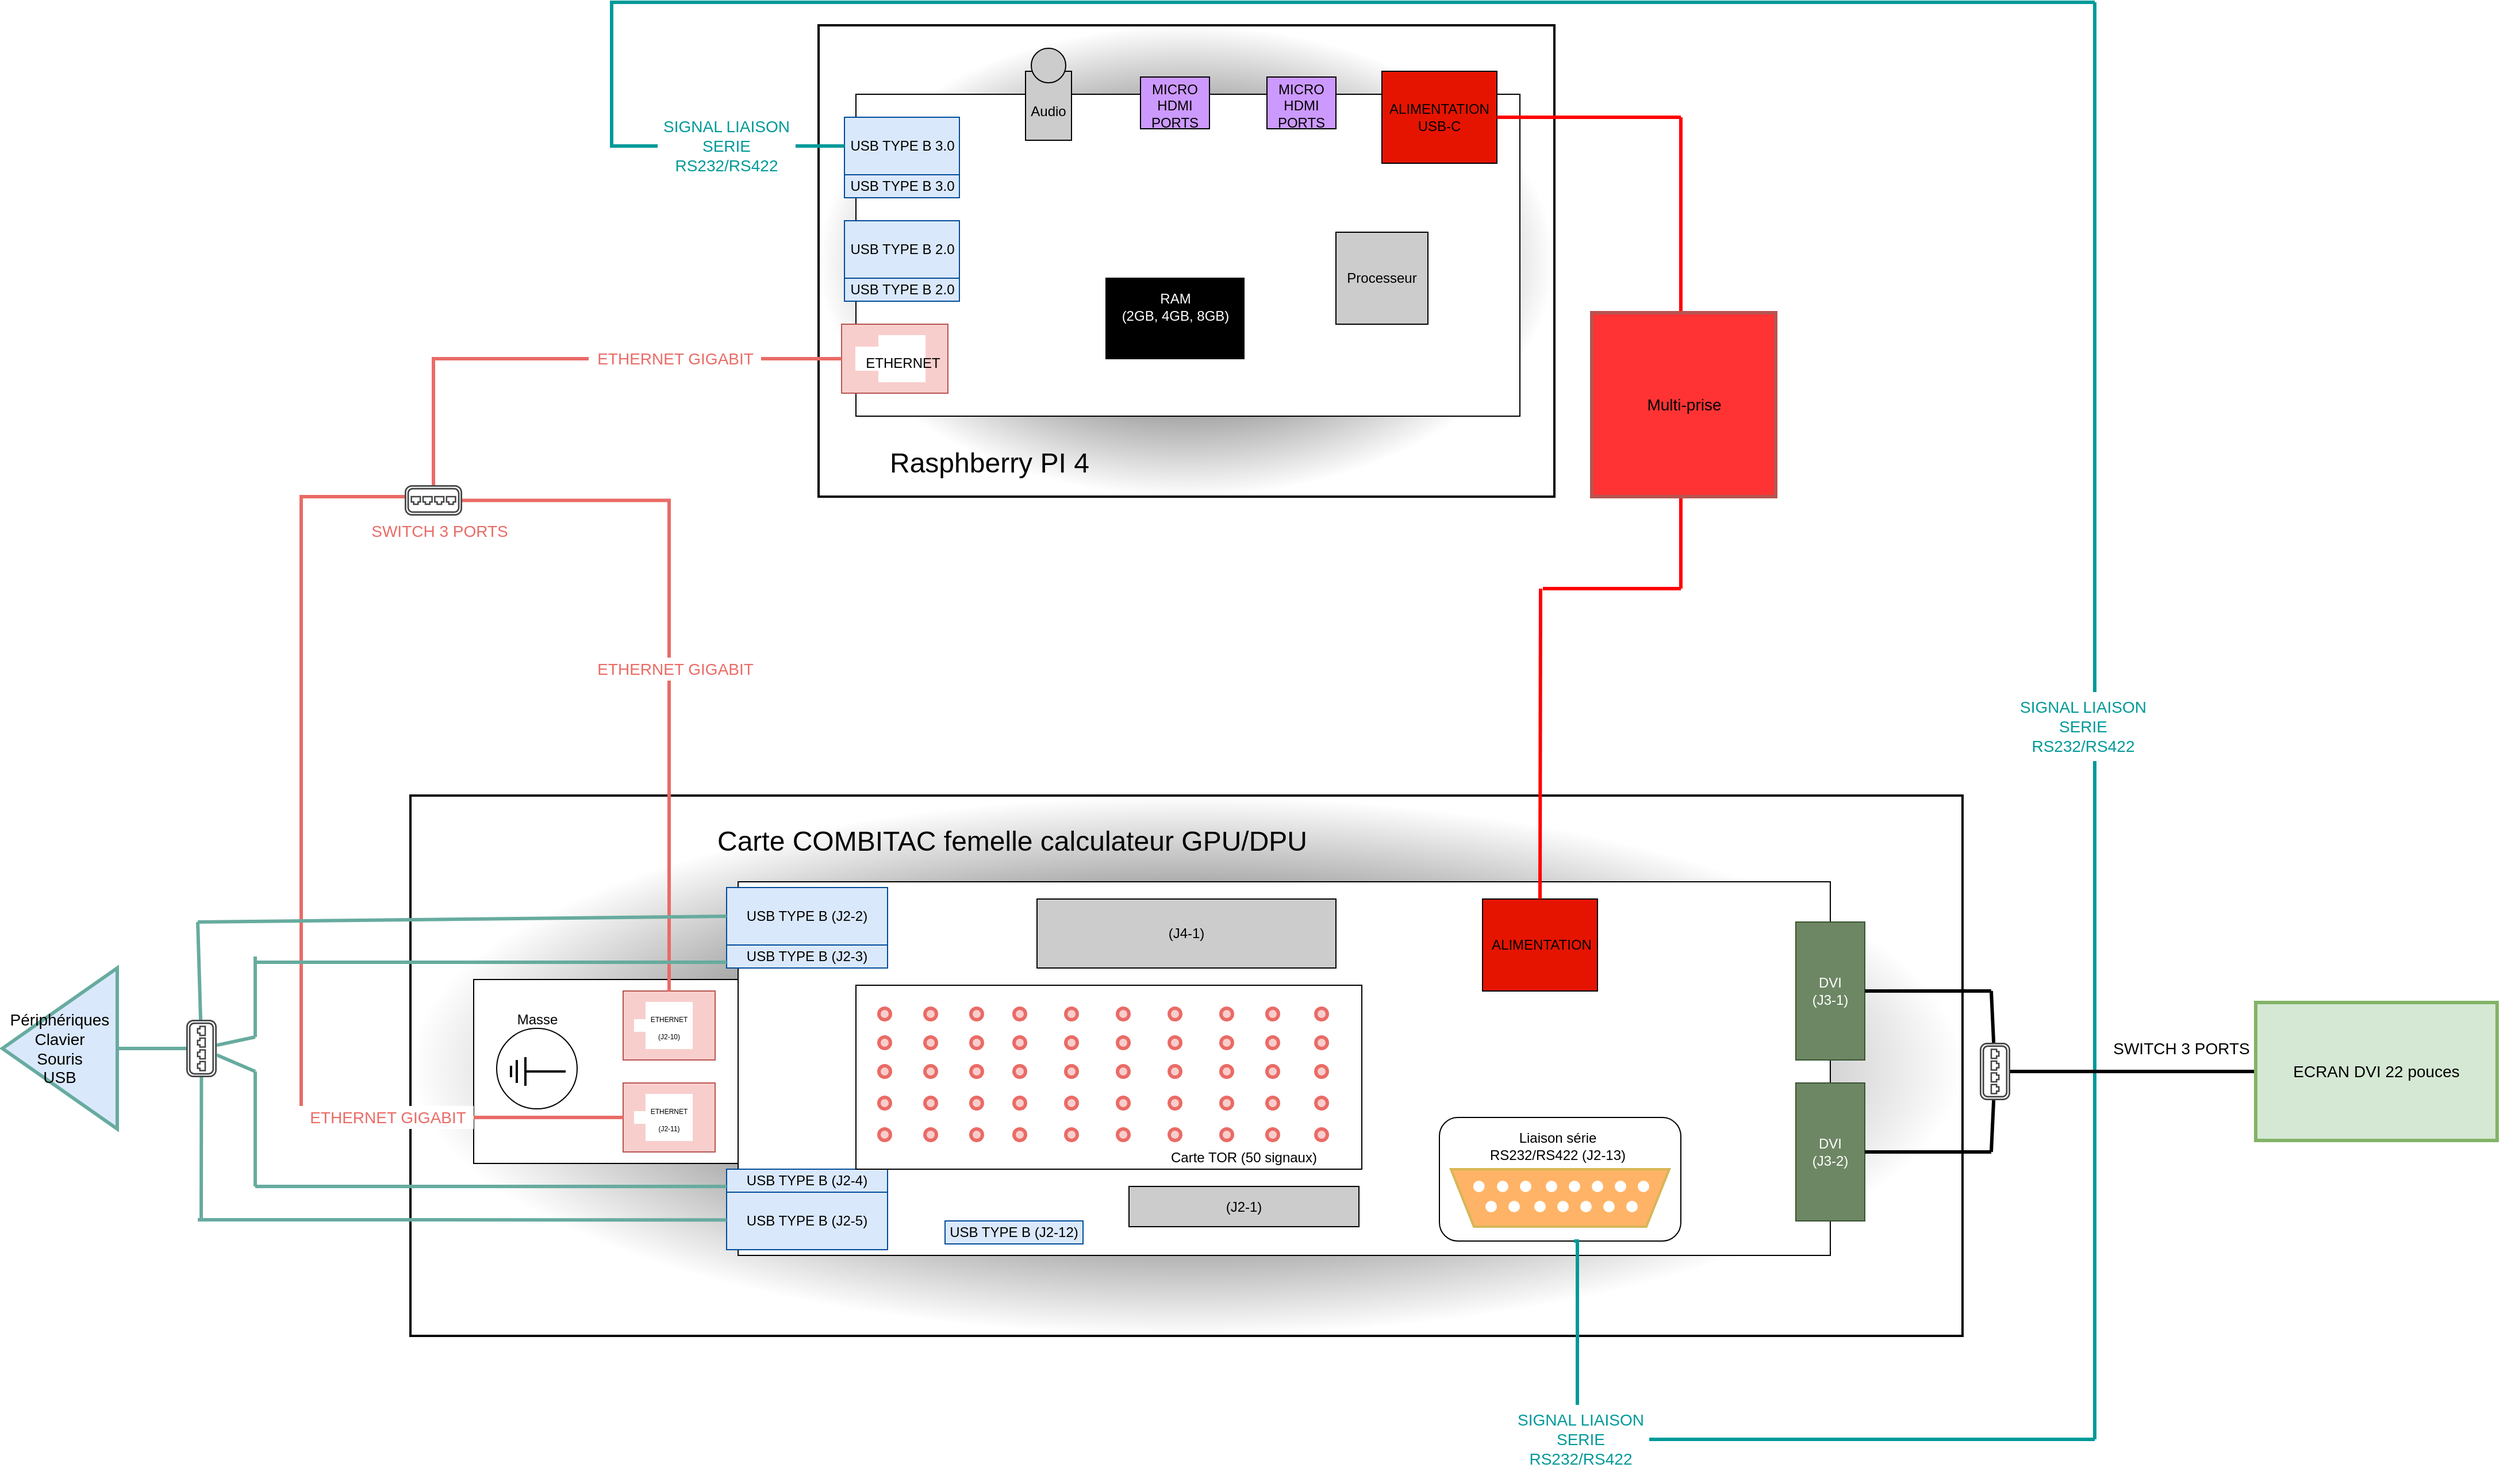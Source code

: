 <mxfile version="16.4.5" type="device"><diagram id="xZgEN5S6ayxV7kpMEv7N" name="Page-1"><mxGraphModel dx="1730" dy="1659" grid="1" gridSize="10" guides="1" tooltips="1" connect="1" arrows="1" fold="1" page="1" pageScale="1" pageWidth="827" pageHeight="1169" math="0" shadow="0"><root><mxCell id="0"/><mxCell id="1" parent="0"/><mxCell id="wZJX1H_VLIXfr5ujSCjm-71" value="" style="rounded=0;whiteSpace=wrap;html=1;fontSize=12;fontColor=#000000;strokeColor=#000000;strokeWidth=2;fillColor=#000000;gradientDirection=radial;gradientColor=#ffffff;" vertex="1" parent="1"><mxGeometry x="170" y="-550" width="640" height="410" as="geometry"/></mxCell><mxCell id="ITdC_glTZXOjDfdpvKTT-50" value="" style="rounded=0;whiteSpace=wrap;html=1;fontSize=12;fontColor=#000000;strokeColor=#000000;strokeWidth=2;fillColor=#000000;gradientDirection=radial;gradientColor=#ffffff;" parent="1" vertex="1"><mxGeometry x="-185" y="120" width="1350" height="470" as="geometry"/></mxCell><mxCell id="ITdC_glTZXOjDfdpvKTT-29" value="" style="rounded=0;whiteSpace=wrap;html=1;fontSize=6;strokeWidth=1;" parent="1" vertex="1"><mxGeometry x="-130" y="280" width="230" height="160" as="geometry"/></mxCell><mxCell id="_NZPBE2M2WlsxQHJj0OB-5" value="" style="rounded=0;whiteSpace=wrap;html=1;" parent="1" vertex="1"><mxGeometry x="100" y="195" width="950" height="325" as="geometry"/></mxCell><mxCell id="_NZPBE2M2WlsxQHJj0OB-2" value="USB TYPE B (J2-12)" style="rounded=0;whiteSpace=wrap;html=1;fillColor=#dae8fc;strokeColor=#004C99;strokeWidth=1;" parent="1" vertex="1"><mxGeometry x="280" y="490" width="120" height="20" as="geometry"/></mxCell><mxCell id="_NZPBE2M2WlsxQHJj0OB-3" value="USB TYPE B (J2-4)" style="rounded=0;whiteSpace=wrap;html=1;direction=south;fillColor=#dae8fc;strokeColor=#004C99;strokeWidth=1;" parent="1" vertex="1"><mxGeometry x="90" y="445" width="140" height="20" as="geometry"/></mxCell><mxCell id="ITdC_glTZXOjDfdpvKTT-1" value="USB TYPE B (J2-5)" style="rounded=0;whiteSpace=wrap;html=1;direction=south;fillColor=#dae8fc;strokeColor=#004C99;strokeWidth=1;" parent="1" vertex="1"><mxGeometry x="90" y="465" width="140" height="50" as="geometry"/></mxCell><mxCell id="ITdC_glTZXOjDfdpvKTT-3" value="USB TYPE B (J2-3)" style="rounded=0;whiteSpace=wrap;html=1;direction=south;fillColor=#dae8fc;strokeColor=#004C99;strokeWidth=1;" parent="1" vertex="1"><mxGeometry x="90" y="250" width="140" height="20" as="geometry"/></mxCell><mxCell id="ITdC_glTZXOjDfdpvKTT-4" value="USB TYPE B (J2-2)" style="rounded=0;whiteSpace=wrap;html=1;direction=south;fillColor=#dae8fc;strokeColor=#004C99;strokeWidth=1;" parent="1" vertex="1"><mxGeometry x="90" y="200" width="140" height="50" as="geometry"/></mxCell><mxCell id="ITdC_glTZXOjDfdpvKTT-25" value="" style="rounded=0;whiteSpace=wrap;html=1;strokeColor=#b85450;strokeWidth=1;fillColor=#f8cecc;" parent="1" vertex="1"><mxGeometry y="290" width="80" height="60" as="geometry"/></mxCell><mxCell id="ITdC_glTZXOjDfdpvKTT-22" value="&lt;div&gt;&lt;font style=&quot;font-size: 6px&quot;&gt;ETHERNET&lt;/font&gt;&lt;/div&gt;&lt;div&gt;&lt;font style=&quot;font-size: 6px&quot;&gt;(J2-10)&lt;br&gt;&lt;/font&gt;&lt;/div&gt;" style="whiteSpace=wrap;html=1;aspect=fixed;fontColor=#000000;strokeColor=#FFFFFF;strokeWidth=1;fillColor=#FFFFFF;" parent="1" vertex="1"><mxGeometry x="20" y="300" width="40" height="40" as="geometry"/></mxCell><mxCell id="ITdC_glTZXOjDfdpvKTT-26" value="" style="rounded=0;whiteSpace=wrap;html=1;strokeColor=#b85450;strokeWidth=1;fillColor=#f8cecc;" parent="1" vertex="1"><mxGeometry y="370" width="80" height="60" as="geometry"/></mxCell><mxCell id="ITdC_glTZXOjDfdpvKTT-24" value="&lt;div&gt;&lt;font style=&quot;font-size: 6px&quot;&gt;ETHERNET&lt;/font&gt;&lt;/div&gt;&lt;font style=&quot;font-size: 6px&quot;&gt;(J2-11)&lt;/font&gt;" style="whiteSpace=wrap;html=1;aspect=fixed;fontColor=#000000;strokeColor=#FFFFFF;strokeWidth=1;fillColor=#FFFFFF;" parent="1" vertex="1"><mxGeometry x="20" y="380" width="40" height="40" as="geometry"/></mxCell><mxCell id="ITdC_glTZXOjDfdpvKTT-27" value="" style="whiteSpace=wrap;html=1;aspect=fixed;fontColor=#000000;strokeColor=#FFFFFF;strokeWidth=1;fillColor=#FFFFFF;" parent="1" vertex="1"><mxGeometry x="10" y="395" width="10" height="10" as="geometry"/></mxCell><mxCell id="ITdC_glTZXOjDfdpvKTT-28" value="" style="whiteSpace=wrap;html=1;aspect=fixed;fontColor=#000000;strokeColor=#FFFFFF;strokeWidth=1;fillColor=#FFFFFF;" parent="1" vertex="1"><mxGeometry x="10" y="315" width="10" height="10" as="geometry"/></mxCell><mxCell id="ITdC_glTZXOjDfdpvKTT-30" value="&lt;font style=&quot;font-size: 12px&quot;&gt;Liaison série RS232&lt;br&gt;&lt;/font&gt;" style="text;html=1;strokeColor=none;fillColor=none;align=center;verticalAlign=middle;whiteSpace=wrap;rounded=0;fontSize=6;fontColor=#000000;" parent="1" vertex="1"><mxGeometry x="710" y="420" width="170" height="30" as="geometry"/></mxCell><mxCell id="ITdC_glTZXOjDfdpvKTT-31" value="(J2-1)" style="rounded=0;whiteSpace=wrap;html=1;fontSize=12;fontColor=#000000;strokeColor=#000000;strokeWidth=1;fillColor=#CCCCCC;" parent="1" vertex="1"><mxGeometry x="440" y="460" width="200" height="35" as="geometry"/></mxCell><mxCell id="ITdC_glTZXOjDfdpvKTT-32" value="" style="rounded=1;whiteSpace=wrap;html=1;fontSize=12;strokeWidth=1;" parent="1" vertex="1"><mxGeometry x="710" y="400" width="210" height="107.5" as="geometry"/></mxCell><mxCell id="ITdC_glTZXOjDfdpvKTT-5" value="" style="shape=trapezoid;perimeter=trapezoidPerimeter;whiteSpace=wrap;html=1;fixedSize=1;strokeWidth=2;direction=west;fillColor=#FFB366;strokeColor=#d6b656;" parent="1" vertex="1"><mxGeometry x="720" y="445" width="190" height="50" as="geometry"/></mxCell><mxCell id="ITdC_glTZXOjDfdpvKTT-6" value="" style="ellipse;whiteSpace=wrap;html=1;aspect=fixed;strokeWidth=2;strokeColor=none;" parent="1" vertex="1"><mxGeometry x="760" y="455" width="10" height="10" as="geometry"/></mxCell><mxCell id="ITdC_glTZXOjDfdpvKTT-7" value="" style="ellipse;whiteSpace=wrap;html=1;aspect=fixed;strokeWidth=2;strokeColor=none;" parent="1" vertex="1"><mxGeometry x="739.38" y="455" width="10" height="10" as="geometry"/></mxCell><mxCell id="ITdC_glTZXOjDfdpvKTT-10" value="" style="ellipse;whiteSpace=wrap;html=1;aspect=fixed;strokeWidth=2;strokeColor=none;" parent="1" vertex="1"><mxGeometry x="842.5" y="455" width="10" height="10" as="geometry"/></mxCell><mxCell id="ITdC_glTZXOjDfdpvKTT-11" value="" style="ellipse;whiteSpace=wrap;html=1;aspect=fixed;strokeWidth=2;strokeColor=none;" parent="1" vertex="1"><mxGeometry x="802.5" y="455" width="10" height="10" as="geometry"/></mxCell><mxCell id="ITdC_glTZXOjDfdpvKTT-12" value="" style="ellipse;whiteSpace=wrap;html=1;aspect=fixed;strokeWidth=2;strokeColor=none;" parent="1" vertex="1"><mxGeometry x="770" y="472.5" width="10" height="10" as="geometry"/></mxCell><mxCell id="ITdC_glTZXOjDfdpvKTT-13" value="" style="ellipse;whiteSpace=wrap;html=1;aspect=fixed;strokeWidth=2;strokeColor=none;" parent="1" vertex="1"><mxGeometry x="750" y="472.5" width="10" height="10" as="geometry"/></mxCell><mxCell id="ITdC_glTZXOjDfdpvKTT-14" value="" style="ellipse;whiteSpace=wrap;html=1;aspect=fixed;strokeWidth=2;strokeColor=none;" parent="1" vertex="1"><mxGeometry x="812.51" y="472.5" width="10" height="10" as="geometry"/></mxCell><mxCell id="ITdC_glTZXOjDfdpvKTT-15" value="" style="ellipse;whiteSpace=wrap;html=1;aspect=fixed;strokeWidth=2;strokeColor=none;" parent="1" vertex="1"><mxGeometry x="792.5" y="472.5" width="10" height="10" as="geometry"/></mxCell><mxCell id="ITdC_glTZXOjDfdpvKTT-16" value="" style="ellipse;whiteSpace=wrap;html=1;aspect=fixed;strokeWidth=2;strokeColor=none;" parent="1" vertex="1"><mxGeometry x="862.5" y="455" width="10" height="10" as="geometry"/></mxCell><mxCell id="ITdC_glTZXOjDfdpvKTT-33" value="Liaison série RS232/RS422 (J2-13)" style="text;html=1;strokeColor=none;fillColor=none;align=center;verticalAlign=middle;whiteSpace=wrap;rounded=0;fontSize=12;fontColor=#000000;" parent="1" vertex="1"><mxGeometry x="740" y="410" width="145.63" height="30" as="geometry"/></mxCell><mxCell id="ITdC_glTZXOjDfdpvKTT-34" value="(J4-1)" style="rounded=0;whiteSpace=wrap;html=1;fontSize=12;fontColor=#000000;strokeColor=#000000;strokeWidth=1;fillColor=#CCCCCC;" parent="1" vertex="1"><mxGeometry x="360" y="210" width="260" height="60" as="geometry"/></mxCell><mxCell id="ITdC_glTZXOjDfdpvKTT-35" value="&lt;div&gt;DVI&lt;/div&gt;&lt;div&gt;(J3-1)&lt;br&gt;&lt;/div&gt;" style="rounded=0;whiteSpace=wrap;html=1;fontSize=12;strokeColor=#3A5431;strokeWidth=1;fillColor=#6d8764;direction=south;fontColor=#ffffff;" parent="1" vertex="1"><mxGeometry x="1020" y="230" width="60" height="120" as="geometry"/></mxCell><mxCell id="ITdC_glTZXOjDfdpvKTT-36" value="&lt;div&gt;DVI&lt;/div&gt;&lt;div&gt;(J3-2)&lt;br&gt;&lt;/div&gt;" style="rounded=0;whiteSpace=wrap;html=1;fontSize=12;strokeColor=#3A5431;strokeWidth=1;fillColor=#6d8764;direction=south;fontColor=#ffffff;" parent="1" vertex="1"><mxGeometry x="1020" y="370" width="60" height="120" as="geometry"/></mxCell><mxCell id="ITdC_glTZXOjDfdpvKTT-39" value="" style="ellipse;whiteSpace=wrap;html=1;aspect=fixed;fontSize=12;strokeWidth=1;" parent="1" vertex="1"><mxGeometry x="-110" y="322.5" width="70" height="70" as="geometry"/></mxCell><mxCell id="ITdC_glTZXOjDfdpvKTT-42" value="" style="line;strokeWidth=2;html=1;fontSize=12;fontColor=#000000;fillColor=#CCCCCC;" parent="1" vertex="1"><mxGeometry x="-85" y="355" width="35" height="10" as="geometry"/></mxCell><mxCell id="ITdC_glTZXOjDfdpvKTT-44" value="" style="line;strokeWidth=2;html=1;fontSize=12;fontColor=#000000;fillColor=#CCCCCC;direction=south;" parent="1" vertex="1"><mxGeometry x="-90" y="347.5" width="10" height="25" as="geometry"/></mxCell><mxCell id="ITdC_glTZXOjDfdpvKTT-47" value="" style="line;strokeWidth=2;html=1;fontSize=12;fontColor=#000000;fillColor=#CCCCCC;direction=south;" parent="1" vertex="1"><mxGeometry x="-95" y="350" width="5" height="20" as="geometry"/></mxCell><mxCell id="ITdC_glTZXOjDfdpvKTT-48" value="" style="line;strokeWidth=2;html=1;fontSize=12;fontColor=#000000;fillColor=#CCCCCC;direction=south;" parent="1" vertex="1"><mxGeometry x="-100" y="355" width="5" height="10" as="geometry"/></mxCell><mxCell id="ITdC_glTZXOjDfdpvKTT-49" value="Masse" style="text;html=1;resizable=0;autosize=1;align=center;verticalAlign=middle;points=[];fillColor=none;strokeColor=none;rounded=0;fontSize=12;fontColor=#000000;" parent="1" vertex="1"><mxGeometry x="-100" y="305" width="50" height="20" as="geometry"/></mxCell><mxCell id="ITdC_glTZXOjDfdpvKTT-51" value="&lt;font style=&quot;font-size: 24px&quot;&gt;Carte COMBITAC femelle calculateur GPU/DPU&lt;br&gt;&lt;/font&gt;" style="text;html=1;resizable=0;autosize=1;align=center;verticalAlign=middle;points=[];fillColor=none;strokeColor=none;rounded=0;fontSize=12;fontColor=#000000;" parent="1" vertex="1"><mxGeometry x="72.5" y="150" width="530" height="20" as="geometry"/></mxCell><mxCell id="ITdC_glTZXOjDfdpvKTT-52" value="" style="rounded=0;whiteSpace=wrap;html=1;fontSize=24;strokeWidth=1;gradientDirection=south;" parent="1" vertex="1"><mxGeometry x="202.5" y="-490" width="577.5" height="280" as="geometry"/></mxCell><mxCell id="ITdC_glTZXOjDfdpvKTT-53" value="" style="rounded=0;whiteSpace=wrap;html=1;strokeColor=#b85450;strokeWidth=1;fillColor=#f8cecc;" parent="1" vertex="1"><mxGeometry x="190" y="-290" width="92.5" height="60" as="geometry"/></mxCell><mxCell id="ITdC_glTZXOjDfdpvKTT-54" value="" style="whiteSpace=wrap;html=1;aspect=fixed;fontColor=#000000;strokeColor=#FFFFFF;strokeWidth=1;fillColor=#FFFFFF;" parent="1" vertex="1"><mxGeometry x="222.5" y="-280" width="40" height="40" as="geometry"/></mxCell><mxCell id="ITdC_glTZXOjDfdpvKTT-55" value="" style="whiteSpace=wrap;html=1;aspect=fixed;fontColor=#000000;strokeColor=#FFFFFF;strokeWidth=1;fillColor=#FFFFFF;" parent="1" vertex="1"><mxGeometry x="212.5" y="-445" width="10" height="10" as="geometry"/></mxCell><mxCell id="ITdC_glTZXOjDfdpvKTT-58" value="USB TYPE B 3.0 " style="rounded=0;whiteSpace=wrap;html=1;direction=south;fillColor=#dae8fc;strokeColor=#004C99;strokeWidth=1;" parent="1" vertex="1"><mxGeometry x="192.5" y="-420" width="100" height="20" as="geometry"/></mxCell><mxCell id="ITdC_glTZXOjDfdpvKTT-59" value="USB TYPE B 3.0 " style="rounded=0;whiteSpace=wrap;html=1;direction=south;fillColor=#dae8fc;strokeColor=#004C99;strokeWidth=1;" parent="1" vertex="1"><mxGeometry x="192.5" y="-470" width="100" height="50" as="geometry"/></mxCell><mxCell id="ITdC_glTZXOjDfdpvKTT-60" value="USB TYPE B 2.0 " style="rounded=0;whiteSpace=wrap;html=1;direction=south;fillColor=#dae8fc;strokeColor=#004C99;strokeWidth=1;" parent="1" vertex="1"><mxGeometry x="192.5" y="-330" width="100" height="20" as="geometry"/></mxCell><mxCell id="ITdC_glTZXOjDfdpvKTT-61" value="USB TYPE B 2.0 " style="rounded=0;whiteSpace=wrap;html=1;direction=south;fillColor=#dae8fc;strokeColor=#004C99;strokeWidth=1;" parent="1" vertex="1"><mxGeometry x="192.5" y="-380" width="100" height="50" as="geometry"/></mxCell><mxCell id="ITdC_glTZXOjDfdpvKTT-62" value="" style="rounded=0;whiteSpace=wrap;html=1;fontSize=24;fontColor=#000000;strokeColor=#000000;strokeWidth=1;fillColor=#CCCCCC;gradientDirection=radial;direction=south;" parent="1" vertex="1"><mxGeometry x="350" y="-510" width="40" height="60" as="geometry"/></mxCell><mxCell id="ITdC_glTZXOjDfdpvKTT-63" value="" style="ellipse;whiteSpace=wrap;html=1;aspect=fixed;fontSize=24;fontColor=#000000;strokeColor=#000000;strokeWidth=1;fillColor=#CCCCCC;gradientColor=none;gradientDirection=radial;" parent="1" vertex="1"><mxGeometry x="355" y="-530" width="30" height="30" as="geometry"/></mxCell><mxCell id="ITdC_glTZXOjDfdpvKTT-65" value="Audio" style="text;html=1;strokeColor=none;fillColor=none;align=center;verticalAlign=middle;whiteSpace=wrap;rounded=0;fontSize=12;fontColor=#000000;" parent="1" vertex="1"><mxGeometry x="340" y="-490" width="60" height="30" as="geometry"/></mxCell><mxCell id="ITdC_glTZXOjDfdpvKTT-67" value="" style="rounded=0;whiteSpace=wrap;html=1;fontSize=12;fontColor=#000000;strokeColor=#000000;strokeWidth=1;fillColor=#CC99FF;gradientColor=none;gradientDirection=radial;direction=south;" parent="1" vertex="1"><mxGeometry x="450" y="-505" width="60" height="45" as="geometry"/></mxCell><mxCell id="ITdC_glTZXOjDfdpvKTT-68" value="" style="whiteSpace=wrap;html=1;aspect=fixed;fontColor=#000000;strokeColor=#FFFFFF;strokeWidth=1;fillColor=#FFFFFF;" parent="1" vertex="1"><mxGeometry x="202.5" y="-270" width="20" height="20" as="geometry"/></mxCell><mxCell id="ITdC_glTZXOjDfdpvKTT-64" value="&lt;font style=&quot;font-size: 12px&quot;&gt;ETHERNET&lt;/font&gt;" style="text;html=1;resizable=0;autosize=1;align=center;verticalAlign=middle;points=[];fillColor=none;strokeColor=none;rounded=0;fontSize=24;fontColor=#000000;" parent="1" vertex="1"><mxGeometry x="202.5" y="-280" width="80" height="40" as="geometry"/></mxCell><mxCell id="ITdC_glTZXOjDfdpvKTT-70" value="" style="rounded=0;whiteSpace=wrap;html=1;fontSize=12;fontColor=#000000;strokeColor=#000000;strokeWidth=1;fillColor=#CC99FF;gradientColor=none;gradientDirection=radial;direction=south;" parent="1" vertex="1"><mxGeometry x="560" y="-505" width="60" height="45" as="geometry"/></mxCell><mxCell id="ITdC_glTZXOjDfdpvKTT-72" value="MICRO HDMI PORTS" style="text;html=1;strokeColor=none;fillColor=none;align=center;verticalAlign=middle;whiteSpace=wrap;rounded=0;fontSize=12;fontColor=#000000;" parent="1" vertex="1"><mxGeometry x="560" y="-495" width="60" height="30" as="geometry"/></mxCell><mxCell id="ITdC_glTZXOjDfdpvKTT-73" value="" style="rounded=0;whiteSpace=wrap;html=1;fontSize=12;fontColor=#ffffff;strokeColor=#000000;strokeWidth=1;fillColor=#e51400;gradientDirection=radial;direction=south;" parent="1" vertex="1"><mxGeometry x="660" y="-510" width="100" height="80" as="geometry"/></mxCell><mxCell id="ITdC_glTZXOjDfdpvKTT-75" value="&lt;div&gt;ALIMENTATION &lt;br&gt;&lt;/div&gt;&lt;div&gt;USB-C&lt;br&gt;&lt;/div&gt;" style="text;html=1;strokeColor=none;fillColor=none;align=center;verticalAlign=middle;whiteSpace=wrap;rounded=0;fontSize=12;fontColor=#000000;" parent="1" vertex="1"><mxGeometry x="660" y="-490" width="100" height="40" as="geometry"/></mxCell><mxCell id="ITdC_glTZXOjDfdpvKTT-76" value="MICRO HDMI PORTS" style="text;html=1;strokeColor=none;fillColor=none;align=center;verticalAlign=middle;whiteSpace=wrap;rounded=0;fontSize=12;fontColor=#000000;" parent="1" vertex="1"><mxGeometry x="450" y="-495" width="60" height="30" as="geometry"/></mxCell><mxCell id="ITdC_glTZXOjDfdpvKTT-77" value="" style="rounded=0;whiteSpace=wrap;html=1;fontSize=12;fontColor=#000000;strokeColor=#000000;strokeWidth=1;fillColor=#000000;gradientColor=none;gradientDirection=radial;" parent="1" vertex="1"><mxGeometry x="420" y="-330" width="120" height="70" as="geometry"/></mxCell><mxCell id="ITdC_glTZXOjDfdpvKTT-78" value="&lt;div&gt;&lt;font color=&quot;#FFFFFF&quot;&gt;RAM&lt;/font&gt;&lt;/div&gt;&lt;font color=&quot;#FFFFFF&quot;&gt;(2GB, 4GB, 8GB)&lt;/font&gt;" style="text;html=1;resizable=0;autosize=1;align=center;verticalAlign=middle;points=[];fillColor=none;strokeColor=none;rounded=0;fontSize=12;fontColor=#000000;" parent="1" vertex="1"><mxGeometry x="425" y="-320" width="110" height="30" as="geometry"/></mxCell><mxCell id="ITdC_glTZXOjDfdpvKTT-80" value="" style="whiteSpace=wrap;html=1;aspect=fixed;fontSize=12;fontColor=#FFFFFF;strokeColor=#000000;strokeWidth=1;fillColor=#CCCCCC;gradientColor=none;gradientDirection=radial;" parent="1" vertex="1"><mxGeometry x="620" y="-370" width="80" height="80" as="geometry"/></mxCell><mxCell id="ITdC_glTZXOjDfdpvKTT-81" value="Processeur" style="text;html=1;strokeColor=none;fillColor=none;align=center;verticalAlign=middle;whiteSpace=wrap;rounded=0;fontSize=12;fontColor=#000000;" parent="1" vertex="1"><mxGeometry x="630" y="-345" width="60" height="30" as="geometry"/></mxCell><mxCell id="ITdC_glTZXOjDfdpvKTT-98" value="" style="sketch=0;pointerEvents=1;shadow=0;dashed=0;html=1;strokeColor=none;fillColor=#434445;aspect=fixed;labelPosition=center;verticalLabelPosition=bottom;verticalAlign=top;align=center;outlineConnect=0;shape=mxgraph.vvd.virtual_switch;fontSize=14;fontColor=#009999;" parent="1" vertex="1"><mxGeometry x="-190" y="-150" width="50" height="26.5" as="geometry"/></mxCell><mxCell id="ITdC_glTZXOjDfdpvKTT-108" value="" style="edgeStyle=segmentEdgeStyle;endArrow=none;html=1;rounded=0;fontSize=14;fontColor=#009999;strokeColor=#EA6B66;strokeWidth=3;exitX=0;exitY=0.5;exitDx=0;exitDy=0;endFill=0;" parent="1" source="ITdC_glTZXOjDfdpvKTT-53" target="ITdC_glTZXOjDfdpvKTT-98" edge="1"><mxGeometry width="50" height="50" relative="1" as="geometry"><mxPoint x="100" y="-80" as="sourcePoint"/><mxPoint x="150" y="-130" as="targetPoint"/></mxGeometry></mxCell><mxCell id="ITdC_glTZXOjDfdpvKTT-109" value="" style="edgeStyle=segmentEdgeStyle;endArrow=none;html=1;rounded=0;fontSize=14;fontColor=#009999;strokeColor=#009999;strokeWidth=3;exitX=0.5;exitY=1;exitDx=0;exitDy=0;endFill=0;" parent="1" source="ITdC_glTZXOjDfdpvKTT-59" edge="1"><mxGeometry width="50" height="50" relative="1" as="geometry"><mxPoint x="340" y="-380" as="sourcePoint"/><mxPoint x="1280" y="-570" as="targetPoint"/><Array as="points"><mxPoint x="-10" y="-445"/><mxPoint x="-10" y="-570"/><mxPoint x="1280" y="-570"/></Array></mxGeometry></mxCell><mxCell id="ITdC_glTZXOjDfdpvKTT-110" value="" style="edgeStyle=segmentEdgeStyle;endArrow=none;html=1;rounded=0;fontSize=14;fontColor=#009999;strokeColor=#009999;strokeWidth=3;endFill=0;" parent="1" edge="1"><mxGeometry width="50" height="50" relative="1" as="geometry"><mxPoint x="1280" y="-570" as="sourcePoint"/><mxPoint x="1280" y="680" as="targetPoint"/><Array as="points"><mxPoint x="1280" y="260"/></Array></mxGeometry></mxCell><mxCell id="ITdC_glTZXOjDfdpvKTT-111" value="" style="edgeStyle=segmentEdgeStyle;endArrow=none;html=1;rounded=0;fontSize=14;fontColor=#009999;strokeColor=#009999;strokeWidth=3;entryX=0.558;entryY=1;entryDx=0;entryDy=0;entryPerimeter=0;endFill=0;" parent="1" target="ITdC_glTZXOjDfdpvKTT-32" edge="1"><mxGeometry width="50" height="50" relative="1" as="geometry"><mxPoint x="1280" y="680" as="sourcePoint"/><mxPoint x="790" y="680" as="targetPoint"/><Array as="points"><mxPoint x="830" y="680"/><mxPoint x="830" y="508"/></Array></mxGeometry></mxCell><mxCell id="ITdC_glTZXOjDfdpvKTT-112" value="" style="edgeStyle=segmentEdgeStyle;endArrow=none;html=1;rounded=0;fontSize=14;fontColor=#009999;strokeColor=#EA6B66;strokeWidth=3;entryX=0.5;entryY=0;entryDx=0;entryDy=0;endFill=0;" parent="1" source="ITdC_glTZXOjDfdpvKTT-98" target="ITdC_glTZXOjDfdpvKTT-25" edge="1"><mxGeometry width="50" height="50" relative="1" as="geometry"><mxPoint x="270" y="50" as="sourcePoint"/><mxPoint x="320" as="targetPoint"/></mxGeometry></mxCell><mxCell id="ITdC_glTZXOjDfdpvKTT-114" value="" style="edgeStyle=segmentEdgeStyle;endArrow=none;html=1;rounded=0;fontSize=14;fontColor=#009999;strokeColor=#EA6B66;strokeWidth=3;endFill=0;startArrow=none;" parent="1" source="ITdC_glTZXOjDfdpvKTT-123" target="ITdC_glTZXOjDfdpvKTT-26" edge="1"><mxGeometry width="50" height="50" relative="1" as="geometry"><mxPoint x="-230" y="-140" as="sourcePoint"/><mxPoint x="-260" y="440" as="targetPoint"/><Array as="points"><mxPoint x="-280" y="400"/></Array></mxGeometry></mxCell><mxCell id="ITdC_glTZXOjDfdpvKTT-115" value="&lt;font color=&quot;#EA6B66&quot;&gt;SWITCH 3 PORTS&lt;/font&gt;" style="text;html=1;resizable=0;autosize=1;align=center;verticalAlign=middle;points=[];fillColor=none;strokeColor=none;rounded=0;fontSize=14;fontColor=#009999;" parent="1" vertex="1"><mxGeometry x="-225" y="-120" width="130" height="20" as="geometry"/></mxCell><mxCell id="ITdC_glTZXOjDfdpvKTT-117" value="&lt;font color=&quot;#EA6B66&quot;&gt;ETHERNET GIGABIT&lt;br&gt;&lt;/font&gt;" style="text;html=1;resizable=0;autosize=1;align=center;verticalAlign=middle;points=[];fillColor=#FFFFFF;strokeColor=none;rounded=0;fontSize=14;fontColor=#009999;" parent="1" vertex="1"><mxGeometry x="-30" y="-270" width="150" height="20" as="geometry"/></mxCell><mxCell id="ITdC_glTZXOjDfdpvKTT-119" value="&lt;font color=&quot;#009999&quot;&gt;SIGNAL LIAISON SERIE RS232/RS422&lt;/font&gt;" style="rounded=0;whiteSpace=wrap;html=1;fontSize=14;fontColor=#EA6B66;strokeColor=none;strokeWidth=1;fillColor=#FFFFFF;gradientColor=none;gradientDirection=radial;" parent="1" vertex="1"><mxGeometry x="30" y="-475" width="120" height="60" as="geometry"/></mxCell><mxCell id="ITdC_glTZXOjDfdpvKTT-122" value="&lt;font color=&quot;#EA6B66&quot;&gt;ETHERNET GIGABIT&lt;br&gt;&lt;/font&gt;" style="text;html=1;resizable=0;autosize=1;align=center;verticalAlign=middle;points=[];fillColor=#FFFFFF;strokeColor=none;rounded=0;fontSize=14;fontColor=#009999;" parent="1" vertex="1"><mxGeometry x="-30" width="150" height="20" as="geometry"/></mxCell><mxCell id="ITdC_glTZXOjDfdpvKTT-123" value="&lt;font color=&quot;#EA6B66&quot;&gt;ETHERNET GIGABIT&lt;br&gt;&lt;/font&gt;" style="text;html=1;resizable=0;autosize=1;align=center;verticalAlign=middle;points=[];fillColor=#FFFFFF;strokeColor=none;rounded=0;fontSize=14;fontColor=#009999;" parent="1" vertex="1"><mxGeometry x="-280" y="390" width="150" height="20" as="geometry"/></mxCell><mxCell id="ITdC_glTZXOjDfdpvKTT-124" value="" style="edgeStyle=segmentEdgeStyle;endArrow=none;html=1;rounded=0;fontSize=14;fontColor=#009999;strokeColor=#EA6B66;strokeWidth=3;endFill=0;" parent="1" source="ITdC_glTZXOjDfdpvKTT-98" target="ITdC_glTZXOjDfdpvKTT-123" edge="1"><mxGeometry width="50" height="50" relative="1" as="geometry"><mxPoint x="-190" y="-140.0" as="sourcePoint"/><mxPoint y="400" as="targetPoint"/><Array as="points"><mxPoint x="-280" y="-140"/></Array></mxGeometry></mxCell><mxCell id="ITdC_glTZXOjDfdpvKTT-125" value="&lt;font color=&quot;#009999&quot;&gt;SIGNAL LIAISON SERIE RS232/RS422&lt;/font&gt;" style="rounded=0;whiteSpace=wrap;html=1;fontSize=14;fontColor=#EA6B66;strokeColor=none;strokeWidth=1;fillColor=#FFFFFF;gradientColor=none;gradientDirection=radial;" parent="1" vertex="1"><mxGeometry x="1210" y="30" width="120" height="60" as="geometry"/></mxCell><mxCell id="ITdC_glTZXOjDfdpvKTT-126" value="&lt;font color=&quot;#009999&quot;&gt;SIGNAL LIAISON SERIE RS232/RS422&lt;/font&gt;" style="rounded=0;whiteSpace=wrap;html=1;fontSize=14;fontColor=#EA6B66;strokeColor=none;strokeWidth=1;fillColor=#FFFFFF;gradientColor=none;gradientDirection=radial;" parent="1" vertex="1"><mxGeometry x="772.5" y="650" width="120" height="60" as="geometry"/></mxCell><mxCell id="wZJX1H_VLIXfr5ujSCjm-1" value="" style="ellipse;whiteSpace=wrap;html=1;aspect=fixed;strokeWidth=2;strokeColor=none;" vertex="1" parent="1"><mxGeometry x="780" y="455" width="10" height="10" as="geometry"/></mxCell><mxCell id="wZJX1H_VLIXfr5ujSCjm-2" value="" style="ellipse;whiteSpace=wrap;html=1;aspect=fixed;strokeWidth=2;strokeColor=none;" vertex="1" parent="1"><mxGeometry x="822.5" y="455" width="10" height="10" as="geometry"/></mxCell><mxCell id="wZJX1H_VLIXfr5ujSCjm-3" value="" style="ellipse;whiteSpace=wrap;html=1;aspect=fixed;strokeWidth=2;strokeColor=none;" vertex="1" parent="1"><mxGeometry x="882.5" y="455" width="10" height="10" as="geometry"/></mxCell><mxCell id="wZJX1H_VLIXfr5ujSCjm-4" value="" style="ellipse;whiteSpace=wrap;html=1;aspect=fixed;strokeWidth=2;strokeColor=none;" vertex="1" parent="1"><mxGeometry x="832.5" y="472.5" width="10" height="10" as="geometry"/></mxCell><mxCell id="wZJX1H_VLIXfr5ujSCjm-5" value="" style="ellipse;whiteSpace=wrap;html=1;aspect=fixed;strokeWidth=2;strokeColor=none;" vertex="1" parent="1"><mxGeometry x="852.5" y="472.5" width="10" height="10" as="geometry"/></mxCell><mxCell id="wZJX1H_VLIXfr5ujSCjm-6" value="" style="ellipse;whiteSpace=wrap;html=1;aspect=fixed;strokeWidth=2;strokeColor=none;" vertex="1" parent="1"><mxGeometry x="872.5" y="472.5" width="10" height="10" as="geometry"/></mxCell><mxCell id="wZJX1H_VLIXfr5ujSCjm-10" value="" style="rounded=0;whiteSpace=wrap;html=1;" vertex="1" parent="1"><mxGeometry x="202.5" y="285" width="440" height="160" as="geometry"/></mxCell><mxCell id="wZJX1H_VLIXfr5ujSCjm-11" value="" style="ellipse;whiteSpace=wrap;html=1;aspect=fixed;fillColor=#f8cecc;strokeColor=#EA6B66;strokeWidth=3;" vertex="1" parent="1"><mxGeometry x="222.5" y="305" width="10" height="10" as="geometry"/></mxCell><mxCell id="wZJX1H_VLIXfr5ujSCjm-12" value="" style="ellipse;whiteSpace=wrap;html=1;aspect=fixed;fillColor=#f8cecc;strokeColor=#EA6B66;strokeWidth=3;" vertex="1" parent="1"><mxGeometry x="262.5" y="305" width="10" height="10" as="geometry"/></mxCell><mxCell id="wZJX1H_VLIXfr5ujSCjm-13" value="" style="ellipse;whiteSpace=wrap;html=1;aspect=fixed;fillColor=#f8cecc;strokeColor=#EA6B66;strokeWidth=3;" vertex="1" parent="1"><mxGeometry x="302.5" y="305" width="10" height="10" as="geometry"/></mxCell><mxCell id="wZJX1H_VLIXfr5ujSCjm-15" value="" style="ellipse;whiteSpace=wrap;html=1;aspect=fixed;fillColor=#f8cecc;strokeColor=#EA6B66;strokeWidth=3;" vertex="1" parent="1"><mxGeometry x="340" y="305" width="10" height="10" as="geometry"/></mxCell><mxCell id="wZJX1H_VLIXfr5ujSCjm-16" value="" style="ellipse;whiteSpace=wrap;html=1;aspect=fixed;fillColor=#f8cecc;strokeColor=#EA6B66;strokeWidth=3;" vertex="1" parent="1"><mxGeometry x="385" y="305" width="10" height="10" as="geometry"/></mxCell><mxCell id="wZJX1H_VLIXfr5ujSCjm-18" value="" style="ellipse;whiteSpace=wrap;html=1;aspect=fixed;fillColor=#f8cecc;strokeColor=#EA6B66;strokeWidth=3;" vertex="1" parent="1"><mxGeometry x="430" y="305" width="10" height="10" as="geometry"/></mxCell><mxCell id="wZJX1H_VLIXfr5ujSCjm-19" value="" style="ellipse;whiteSpace=wrap;html=1;aspect=fixed;fillColor=#f8cecc;strokeColor=#EA6B66;strokeWidth=3;" vertex="1" parent="1"><mxGeometry x="475" y="305" width="10" height="10" as="geometry"/></mxCell><mxCell id="wZJX1H_VLIXfr5ujSCjm-20" value="" style="ellipse;whiteSpace=wrap;html=1;aspect=fixed;fillColor=#f8cecc;strokeColor=#EA6B66;strokeWidth=3;" vertex="1" parent="1"><mxGeometry x="520" y="305" width="10" height="10" as="geometry"/></mxCell><mxCell id="wZJX1H_VLIXfr5ujSCjm-21" value="" style="ellipse;whiteSpace=wrap;html=1;aspect=fixed;fillColor=#f8cecc;strokeColor=#EA6B66;strokeWidth=3;" vertex="1" parent="1"><mxGeometry x="560" y="305" width="10" height="10" as="geometry"/></mxCell><mxCell id="wZJX1H_VLIXfr5ujSCjm-22" value="" style="ellipse;whiteSpace=wrap;html=1;aspect=fixed;fillColor=#f8cecc;strokeColor=#EA6B66;strokeWidth=3;" vertex="1" parent="1"><mxGeometry x="602.5" y="305" width="10" height="10" as="geometry"/></mxCell><mxCell id="wZJX1H_VLIXfr5ujSCjm-24" value="" style="ellipse;whiteSpace=wrap;html=1;aspect=fixed;fillColor=#f8cecc;strokeColor=#EA6B66;strokeWidth=3;" vertex="1" parent="1"><mxGeometry x="222.5" y="330" width="10" height="10" as="geometry"/></mxCell><mxCell id="wZJX1H_VLIXfr5ujSCjm-25" value="" style="ellipse;whiteSpace=wrap;html=1;aspect=fixed;fillColor=#f8cecc;strokeColor=#EA6B66;strokeWidth=3;" vertex="1" parent="1"><mxGeometry x="262.5" y="330" width="10" height="10" as="geometry"/></mxCell><mxCell id="wZJX1H_VLIXfr5ujSCjm-26" value="" style="ellipse;whiteSpace=wrap;html=1;aspect=fixed;fillColor=#f8cecc;strokeColor=#EA6B66;strokeWidth=3;" vertex="1" parent="1"><mxGeometry x="302.5" y="330" width="10" height="10" as="geometry"/></mxCell><mxCell id="wZJX1H_VLIXfr5ujSCjm-27" value="" style="ellipse;whiteSpace=wrap;html=1;aspect=fixed;fillColor=#f8cecc;strokeColor=#EA6B66;strokeWidth=3;" vertex="1" parent="1"><mxGeometry x="340" y="330" width="10" height="10" as="geometry"/></mxCell><mxCell id="wZJX1H_VLIXfr5ujSCjm-28" value="" style="ellipse;whiteSpace=wrap;html=1;aspect=fixed;fillColor=#f8cecc;strokeColor=#EA6B66;strokeWidth=3;" vertex="1" parent="1"><mxGeometry x="385" y="330" width="10" height="10" as="geometry"/></mxCell><mxCell id="wZJX1H_VLIXfr5ujSCjm-29" value="" style="ellipse;whiteSpace=wrap;html=1;aspect=fixed;fillColor=#f8cecc;strokeColor=#EA6B66;strokeWidth=3;" vertex="1" parent="1"><mxGeometry x="430" y="330" width="10" height="10" as="geometry"/></mxCell><mxCell id="wZJX1H_VLIXfr5ujSCjm-30" value="" style="ellipse;whiteSpace=wrap;html=1;aspect=fixed;fillColor=#f8cecc;strokeColor=#EA6B66;strokeWidth=3;" vertex="1" parent="1"><mxGeometry x="475" y="330" width="10" height="10" as="geometry"/></mxCell><mxCell id="wZJX1H_VLIXfr5ujSCjm-31" value="" style="ellipse;whiteSpace=wrap;html=1;aspect=fixed;fillColor=#f8cecc;strokeColor=#EA6B66;strokeWidth=3;" vertex="1" parent="1"><mxGeometry x="520" y="330" width="10" height="10" as="geometry"/></mxCell><mxCell id="wZJX1H_VLIXfr5ujSCjm-32" value="" style="ellipse;whiteSpace=wrap;html=1;aspect=fixed;fillColor=#f8cecc;strokeColor=#EA6B66;strokeWidth=3;" vertex="1" parent="1"><mxGeometry x="560" y="330" width="10" height="10" as="geometry"/></mxCell><mxCell id="wZJX1H_VLIXfr5ujSCjm-33" value="" style="ellipse;whiteSpace=wrap;html=1;aspect=fixed;fillColor=#f8cecc;strokeColor=#EA6B66;strokeWidth=3;" vertex="1" parent="1"><mxGeometry x="602.5" y="330" width="10" height="10" as="geometry"/></mxCell><mxCell id="wZJX1H_VLIXfr5ujSCjm-34" value="" style="ellipse;whiteSpace=wrap;html=1;aspect=fixed;fillColor=#f8cecc;strokeColor=#EA6B66;strokeWidth=3;" vertex="1" parent="1"><mxGeometry x="222.5" y="355" width="10" height="10" as="geometry"/></mxCell><mxCell id="wZJX1H_VLIXfr5ujSCjm-35" value="" style="ellipse;whiteSpace=wrap;html=1;aspect=fixed;fillColor=#f8cecc;strokeColor=#EA6B66;strokeWidth=3;" vertex="1" parent="1"><mxGeometry x="262.5" y="355" width="10" height="10" as="geometry"/></mxCell><mxCell id="wZJX1H_VLIXfr5ujSCjm-36" value="" style="ellipse;whiteSpace=wrap;html=1;aspect=fixed;fillColor=#f8cecc;strokeColor=#EA6B66;strokeWidth=3;" vertex="1" parent="1"><mxGeometry x="302.5" y="355" width="10" height="10" as="geometry"/></mxCell><mxCell id="wZJX1H_VLIXfr5ujSCjm-37" value="" style="ellipse;whiteSpace=wrap;html=1;aspect=fixed;fillColor=#f8cecc;strokeColor=#EA6B66;strokeWidth=3;" vertex="1" parent="1"><mxGeometry x="340" y="355" width="10" height="10" as="geometry"/></mxCell><mxCell id="wZJX1H_VLIXfr5ujSCjm-38" value="" style="ellipse;whiteSpace=wrap;html=1;aspect=fixed;fillColor=#f8cecc;strokeColor=#EA6B66;strokeWidth=3;" vertex="1" parent="1"><mxGeometry x="385" y="355" width="10" height="10" as="geometry"/></mxCell><mxCell id="wZJX1H_VLIXfr5ujSCjm-39" value="" style="ellipse;whiteSpace=wrap;html=1;aspect=fixed;fillColor=#f8cecc;strokeColor=#EA6B66;strokeWidth=3;" vertex="1" parent="1"><mxGeometry x="430" y="355" width="10" height="10" as="geometry"/></mxCell><mxCell id="wZJX1H_VLIXfr5ujSCjm-40" value="" style="ellipse;whiteSpace=wrap;html=1;aspect=fixed;fillColor=#f8cecc;strokeColor=#EA6B66;strokeWidth=3;" vertex="1" parent="1"><mxGeometry x="475" y="355" width="10" height="10" as="geometry"/></mxCell><mxCell id="wZJX1H_VLIXfr5ujSCjm-41" value="" style="ellipse;whiteSpace=wrap;html=1;aspect=fixed;fillColor=#f8cecc;strokeColor=#EA6B66;strokeWidth=3;" vertex="1" parent="1"><mxGeometry x="520" y="355" width="10" height="10" as="geometry"/></mxCell><mxCell id="wZJX1H_VLIXfr5ujSCjm-42" value="" style="ellipse;whiteSpace=wrap;html=1;aspect=fixed;fillColor=#f8cecc;strokeColor=#EA6B66;strokeWidth=3;" vertex="1" parent="1"><mxGeometry x="560" y="355" width="10" height="10" as="geometry"/></mxCell><mxCell id="wZJX1H_VLIXfr5ujSCjm-43" value="" style="ellipse;whiteSpace=wrap;html=1;aspect=fixed;fillColor=#f8cecc;strokeColor=#EA6B66;strokeWidth=3;" vertex="1" parent="1"><mxGeometry x="602.5" y="355" width="10" height="10" as="geometry"/></mxCell><mxCell id="wZJX1H_VLIXfr5ujSCjm-44" value="" style="ellipse;whiteSpace=wrap;html=1;aspect=fixed;fillColor=#f8cecc;strokeColor=#EA6B66;strokeWidth=3;" vertex="1" parent="1"><mxGeometry x="222.5" y="382.5" width="10" height="10" as="geometry"/></mxCell><mxCell id="wZJX1H_VLIXfr5ujSCjm-45" value="" style="ellipse;whiteSpace=wrap;html=1;aspect=fixed;fillColor=#f8cecc;strokeColor=#EA6B66;strokeWidth=3;" vertex="1" parent="1"><mxGeometry x="262.5" y="382.5" width="10" height="10" as="geometry"/></mxCell><mxCell id="wZJX1H_VLIXfr5ujSCjm-46" value="" style="ellipse;whiteSpace=wrap;html=1;aspect=fixed;fillColor=#f8cecc;strokeColor=#EA6B66;strokeWidth=3;" vertex="1" parent="1"><mxGeometry x="302.5" y="382.5" width="10" height="10" as="geometry"/></mxCell><mxCell id="wZJX1H_VLIXfr5ujSCjm-47" value="" style="ellipse;whiteSpace=wrap;html=1;aspect=fixed;fillColor=#f8cecc;strokeColor=#EA6B66;strokeWidth=3;" vertex="1" parent="1"><mxGeometry x="340" y="382.5" width="10" height="10" as="geometry"/></mxCell><mxCell id="wZJX1H_VLIXfr5ujSCjm-48" value="" style="ellipse;whiteSpace=wrap;html=1;aspect=fixed;fillColor=#f8cecc;strokeColor=#EA6B66;strokeWidth=3;" vertex="1" parent="1"><mxGeometry x="385" y="382.5" width="10" height="10" as="geometry"/></mxCell><mxCell id="wZJX1H_VLIXfr5ujSCjm-49" value="" style="ellipse;whiteSpace=wrap;html=1;aspect=fixed;fillColor=#f8cecc;strokeColor=#EA6B66;strokeWidth=3;" vertex="1" parent="1"><mxGeometry x="430" y="382.5" width="10" height="10" as="geometry"/></mxCell><mxCell id="wZJX1H_VLIXfr5ujSCjm-50" value="" style="ellipse;whiteSpace=wrap;html=1;aspect=fixed;fillColor=#f8cecc;strokeColor=#EA6B66;strokeWidth=3;" vertex="1" parent="1"><mxGeometry x="475" y="382.5" width="10" height="10" as="geometry"/></mxCell><mxCell id="wZJX1H_VLIXfr5ujSCjm-51" value="" style="ellipse;whiteSpace=wrap;html=1;aspect=fixed;fillColor=#f8cecc;strokeColor=#EA6B66;strokeWidth=3;" vertex="1" parent="1"><mxGeometry x="520" y="382.5" width="10" height="10" as="geometry"/></mxCell><mxCell id="wZJX1H_VLIXfr5ujSCjm-52" value="" style="ellipse;whiteSpace=wrap;html=1;aspect=fixed;fillColor=#f8cecc;strokeColor=#EA6B66;strokeWidth=3;" vertex="1" parent="1"><mxGeometry x="602.5" y="382.5" width="10" height="10" as="geometry"/></mxCell><mxCell id="wZJX1H_VLIXfr5ujSCjm-53" value="" style="ellipse;whiteSpace=wrap;html=1;aspect=fixed;fillColor=#f8cecc;strokeColor=#EA6B66;strokeWidth=3;" vertex="1" parent="1"><mxGeometry x="560" y="382.5" width="10" height="10" as="geometry"/></mxCell><mxCell id="wZJX1H_VLIXfr5ujSCjm-54" value="" style="ellipse;whiteSpace=wrap;html=1;aspect=fixed;fillColor=#f8cecc;strokeColor=#EA6B66;strokeWidth=3;" vertex="1" parent="1"><mxGeometry x="222.5" y="410" width="10" height="10" as="geometry"/></mxCell><mxCell id="wZJX1H_VLIXfr5ujSCjm-55" value="" style="ellipse;whiteSpace=wrap;html=1;aspect=fixed;fillColor=#f8cecc;strokeColor=#EA6B66;strokeWidth=3;" vertex="1" parent="1"><mxGeometry x="262.5" y="410" width="10" height="10" as="geometry"/></mxCell><mxCell id="wZJX1H_VLIXfr5ujSCjm-56" value="" style="ellipse;whiteSpace=wrap;html=1;aspect=fixed;fillColor=#f8cecc;strokeColor=#EA6B66;strokeWidth=3;" vertex="1" parent="1"><mxGeometry x="302.5" y="410" width="10" height="10" as="geometry"/></mxCell><mxCell id="wZJX1H_VLIXfr5ujSCjm-57" value="" style="ellipse;whiteSpace=wrap;html=1;aspect=fixed;fillColor=#f8cecc;strokeColor=#EA6B66;strokeWidth=3;" vertex="1" parent="1"><mxGeometry x="340" y="410" width="10" height="10" as="geometry"/></mxCell><mxCell id="wZJX1H_VLIXfr5ujSCjm-58" value="" style="ellipse;whiteSpace=wrap;html=1;aspect=fixed;fillColor=#f8cecc;strokeColor=#EA6B66;strokeWidth=3;" vertex="1" parent="1"><mxGeometry x="385" y="410" width="10" height="10" as="geometry"/></mxCell><mxCell id="wZJX1H_VLIXfr5ujSCjm-59" value="" style="ellipse;whiteSpace=wrap;html=1;aspect=fixed;fillColor=#f8cecc;strokeColor=#EA6B66;strokeWidth=3;" vertex="1" parent="1"><mxGeometry x="430" y="410" width="10" height="10" as="geometry"/></mxCell><mxCell id="wZJX1H_VLIXfr5ujSCjm-60" value="" style="ellipse;whiteSpace=wrap;html=1;aspect=fixed;fillColor=#f8cecc;strokeColor=#EA6B66;strokeWidth=3;" vertex="1" parent="1"><mxGeometry x="475" y="410" width="10" height="10" as="geometry"/></mxCell><mxCell id="wZJX1H_VLIXfr5ujSCjm-61" value="" style="ellipse;whiteSpace=wrap;html=1;aspect=fixed;fillColor=#f8cecc;strokeColor=#EA6B66;strokeWidth=3;" vertex="1" parent="1"><mxGeometry x="520" y="410" width="10" height="10" as="geometry"/></mxCell><mxCell id="wZJX1H_VLIXfr5ujSCjm-62" value="" style="ellipse;whiteSpace=wrap;html=1;aspect=fixed;fillColor=#f8cecc;strokeColor=#EA6B66;strokeWidth=3;" vertex="1" parent="1"><mxGeometry x="560" y="410" width="10" height="10" as="geometry"/></mxCell><mxCell id="wZJX1H_VLIXfr5ujSCjm-63" value="" style="ellipse;whiteSpace=wrap;html=1;aspect=fixed;fillColor=#f8cecc;strokeColor=#EA6B66;strokeWidth=3;" vertex="1" parent="1"><mxGeometry x="602.5" y="410" width="10" height="10" as="geometry"/></mxCell><mxCell id="wZJX1H_VLIXfr5ujSCjm-66" value="&lt;div&gt;Carte TOR (50 signaux)&lt;/div&gt;" style="text;html=1;align=center;verticalAlign=middle;whiteSpace=wrap;rounded=0;fontSize=12;" vertex="1" parent="1"><mxGeometry x="466.87" y="420" width="145.63" height="30" as="geometry"/></mxCell><mxCell id="wZJX1H_VLIXfr5ujSCjm-69" value="" style="endArrow=none;html=1;rounded=0;exitX=0.5;exitY=0;exitDx=0;exitDy=0;strokeWidth=3;" edge="1" parent="1" source="ITdC_glTZXOjDfdpvKTT-35"><mxGeometry width="50" height="50" relative="1" as="geometry"><mxPoint x="880" y="210" as="sourcePoint"/><mxPoint x="1190" y="290" as="targetPoint"/></mxGeometry></mxCell><mxCell id="wZJX1H_VLIXfr5ujSCjm-70" value="" style="endArrow=none;html=1;rounded=0;exitX=0.5;exitY=0;exitDx=0;exitDy=0;strokeWidth=3;" edge="1" parent="1"><mxGeometry width="50" height="50" relative="1" as="geometry"><mxPoint x="1080" y="430" as="sourcePoint"/><mxPoint x="1190" y="430" as="targetPoint"/></mxGeometry></mxCell><mxCell id="wZJX1H_VLIXfr5ujSCjm-73" value="&lt;div align=&quot;center&quot;&gt;&lt;font style=&quot;font-size: 24px&quot;&gt;Rasphberry PI 4&lt;/font&gt;&lt;br&gt;&lt;/div&gt;" style="text;whiteSpace=wrap;html=1;" vertex="1" parent="1"><mxGeometry x="230" y="-190" width="550" height="30" as="geometry"/></mxCell><mxCell id="wZJX1H_VLIXfr5ujSCjm-74" value="" style="endArrow=none;html=1;rounded=0;strokeWidth=3;startArrow=none;" edge="1" parent="1" source="wZJX1H_VLIXfr5ujSCjm-68"><mxGeometry width="50" height="50" relative="1" as="geometry"><mxPoint x="1190" y="430" as="sourcePoint"/><mxPoint x="1190" y="290" as="targetPoint"/></mxGeometry></mxCell><mxCell id="wZJX1H_VLIXfr5ujSCjm-68" value="" style="sketch=0;pointerEvents=1;shadow=0;dashed=0;html=1;strokeColor=none;fillColor=#434445;aspect=fixed;labelPosition=center;verticalLabelPosition=bottom;verticalAlign=top;align=center;outlineConnect=0;shape=mxgraph.vvd.virtual_switch;fontSize=14;fontColor=#009999;direction=north;" vertex="1" parent="1"><mxGeometry x="1180" y="335" width="26.5" height="50" as="geometry"/></mxCell><mxCell id="wZJX1H_VLIXfr5ujSCjm-76" value="" style="endArrow=none;html=1;rounded=0;strokeWidth=3;" edge="1" parent="1" target="wZJX1H_VLIXfr5ujSCjm-68"><mxGeometry width="50" height="50" relative="1" as="geometry"><mxPoint x="1190" y="430" as="sourcePoint"/><mxPoint x="1190" y="290" as="targetPoint"/></mxGeometry></mxCell><mxCell id="wZJX1H_VLIXfr5ujSCjm-77" value="" style="endArrow=none;html=1;rounded=0;strokeWidth=3;exitX=0;exitY=0.5;exitDx=0;exitDy=0;" edge="1" parent="1" source="wZJX1H_VLIXfr5ujSCjm-78" target="wZJX1H_VLIXfr5ujSCjm-68"><mxGeometry width="50" height="50" relative="1" as="geometry"><mxPoint x="1390" y="360" as="sourcePoint"/><mxPoint x="1090" y="270" as="targetPoint"/></mxGeometry></mxCell><mxCell id="wZJX1H_VLIXfr5ujSCjm-78" value="&lt;font style=&quot;font-size: 14px&quot;&gt;ECRAN DVI 22 pouces&lt;br&gt;&lt;/font&gt;" style="rounded=0;whiteSpace=wrap;html=1;strokeColor=#82b366;strokeWidth=3;fillColor=#d5e8d4;" vertex="1" parent="1"><mxGeometry x="1420" y="300" width="210" height="120" as="geometry"/></mxCell><mxCell id="wZJX1H_VLIXfr5ujSCjm-79" value="&lt;font color=&quot;#000000&quot;&gt;SWITCH 3 PORTS&lt;br&gt;&lt;/font&gt;" style="text;html=1;resizable=0;autosize=1;align=center;verticalAlign=middle;points=[];fillColor=none;strokeColor=none;rounded=0;fontSize=14;fontColor=#009999;" vertex="1" parent="1"><mxGeometry x="1290" y="330" width="130" height="20" as="geometry"/></mxCell><mxCell id="wZJX1H_VLIXfr5ujSCjm-80" value="" style="rounded=0;whiteSpace=wrap;html=1;fontSize=12;fontColor=#ffffff;strokeColor=#000000;strokeWidth=1;fillColor=#e51400;gradientDirection=radial;direction=south;" vertex="1" parent="1"><mxGeometry x="747.5" y="210" width="100" height="80" as="geometry"/></mxCell><mxCell id="wZJX1H_VLIXfr5ujSCjm-81" value="&lt;div&gt;ALIMENTATION &lt;br&gt;&lt;/div&gt;" style="text;html=1;strokeColor=none;fillColor=none;align=center;verticalAlign=middle;whiteSpace=wrap;rounded=0;fontSize=12;fontColor=#000000;" vertex="1" parent="1"><mxGeometry x="749.38" y="230" width="100" height="40" as="geometry"/></mxCell><mxCell id="wZJX1H_VLIXfr5ujSCjm-82" value="" style="endArrow=none;html=1;rounded=0;fontSize=14;fontColor=#000000;strokeWidth=3;exitX=0;exitY=0.5;exitDx=0;exitDy=0;strokeColor=#FF0000;" edge="1" parent="1" source="wZJX1H_VLIXfr5ujSCjm-80"><mxGeometry width="50" height="50" relative="1" as="geometry"><mxPoint x="580" y="110" as="sourcePoint"/><mxPoint x="798" y="-60" as="targetPoint"/></mxGeometry></mxCell><mxCell id="wZJX1H_VLIXfr5ujSCjm-83" value="" style="endArrow=none;html=1;rounded=0;fontSize=14;fontColor=#000000;strokeColor=#FF0000;strokeWidth=3;" edge="1" parent="1"><mxGeometry width="50" height="50" relative="1" as="geometry"><mxPoint x="920" y="-60" as="sourcePoint"/><mxPoint x="800" y="-60" as="targetPoint"/></mxGeometry></mxCell><mxCell id="wZJX1H_VLIXfr5ujSCjm-84" value="" style="endArrow=none;html=1;rounded=0;fontSize=14;fontColor=#000000;strokeColor=#FF0000;strokeWidth=3;" edge="1" parent="1"><mxGeometry width="50" height="50" relative="1" as="geometry"><mxPoint x="920" y="-470" as="sourcePoint"/><mxPoint x="920" y="-60" as="targetPoint"/></mxGeometry></mxCell><mxCell id="wZJX1H_VLIXfr5ujSCjm-85" value="" style="endArrow=none;html=1;rounded=0;fontSize=14;fontColor=#000000;strokeColor=#FF0000;strokeWidth=3;entryX=1;entryY=0.5;entryDx=0;entryDy=0;" edge="1" parent="1" target="ITdC_glTZXOjDfdpvKTT-75"><mxGeometry width="50" height="50" relative="1" as="geometry"><mxPoint x="920" y="-470" as="sourcePoint"/><mxPoint x="630" y="-210" as="targetPoint"/></mxGeometry></mxCell><mxCell id="wZJX1H_VLIXfr5ujSCjm-86" value="Multi-prise" style="whiteSpace=wrap;html=1;aspect=fixed;fontSize=14;strokeColor=#b85450;strokeWidth=3;fillColor=#FF3333;" vertex="1" parent="1"><mxGeometry x="842.5" y="-300" width="160" height="160" as="geometry"/></mxCell><mxCell id="wZJX1H_VLIXfr5ujSCjm-87" value="" style="sketch=0;pointerEvents=1;shadow=0;dashed=0;html=1;strokeColor=none;fillColor=#434445;aspect=fixed;labelPosition=center;verticalLabelPosition=bottom;verticalAlign=top;align=center;outlineConnect=0;shape=mxgraph.vvd.virtual_switch;fontSize=14;fontColor=#009999;direction=south;" vertex="1" parent="1"><mxGeometry x="-380" y="315" width="26.5" height="50" as="geometry"/></mxCell><mxCell id="wZJX1H_VLIXfr5ujSCjm-88" value="" style="endArrow=none;html=1;rounded=0;fontSize=14;fontColor=#000000;strokeColor=#67AB9F;strokeWidth=3;exitX=0.5;exitY=1;exitDx=0;exitDy=0;" edge="1" parent="1" source="ITdC_glTZXOjDfdpvKTT-4"><mxGeometry width="50" height="50" relative="1" as="geometry"><mxPoint x="150" y="140" as="sourcePoint"/><mxPoint x="-370" y="230" as="targetPoint"/></mxGeometry></mxCell><mxCell id="wZJX1H_VLIXfr5ujSCjm-92" value="" style="endArrow=none;html=1;rounded=0;fontSize=14;fontColor=#000000;strokeColor=#67AB9F;strokeWidth=3;" edge="1" parent="1" source="wZJX1H_VLIXfr5ujSCjm-87"><mxGeometry width="50" height="50" relative="1" as="geometry"><mxPoint x="-370" y="310" as="sourcePoint"/><mxPoint x="-370" y="230" as="targetPoint"/></mxGeometry></mxCell><mxCell id="wZJX1H_VLIXfr5ujSCjm-93" value="" style="endArrow=none;html=1;rounded=0;fontSize=14;fontColor=#000000;strokeColor=#67AB9F;strokeWidth=3;exitX=0.75;exitY=1;exitDx=0;exitDy=0;" edge="1" parent="1" source="ITdC_glTZXOjDfdpvKTT-3"><mxGeometry width="50" height="50" relative="1" as="geometry"><mxPoint x="-40" y="190" as="sourcePoint"/><mxPoint x="-320" y="265" as="targetPoint"/></mxGeometry></mxCell><mxCell id="wZJX1H_VLIXfr5ujSCjm-94" value="" style="endArrow=none;html=1;rounded=0;fontSize=14;fontColor=#000000;strokeColor=#67AB9F;strokeWidth=3;" edge="1" parent="1"><mxGeometry width="50" height="50" relative="1" as="geometry"><mxPoint x="-320" y="260" as="sourcePoint"/><mxPoint x="-320" y="330" as="targetPoint"/></mxGeometry></mxCell><mxCell id="wZJX1H_VLIXfr5ujSCjm-95" value="" style="endArrow=none;html=1;rounded=0;fontSize=14;fontColor=#000000;strokeColor=#67AB9F;strokeWidth=3;" edge="1" parent="1" target="wZJX1H_VLIXfr5ujSCjm-87"><mxGeometry width="50" height="50" relative="1" as="geometry"><mxPoint x="-320" y="330" as="sourcePoint"/><mxPoint x="10" y="140" as="targetPoint"/></mxGeometry></mxCell><mxCell id="wZJX1H_VLIXfr5ujSCjm-96" value="" style="endArrow=none;html=1;rounded=0;fontSize=14;fontColor=#000000;strokeColor=#67AB9F;strokeWidth=3;exitX=0.75;exitY=1;exitDx=0;exitDy=0;" edge="1" parent="1" source="_NZPBE2M2WlsxQHJj0OB-3"><mxGeometry width="50" height="50" relative="1" as="geometry"><mxPoint x="-40" y="360" as="sourcePoint"/><mxPoint x="-320" y="460" as="targetPoint"/></mxGeometry></mxCell><mxCell id="wZJX1H_VLIXfr5ujSCjm-97" value="" style="endArrow=none;html=1;rounded=0;fontSize=14;fontColor=#000000;strokeColor=#67AB9F;strokeWidth=3;" edge="1" parent="1"><mxGeometry width="50" height="50" relative="1" as="geometry"><mxPoint x="-320" y="460" as="sourcePoint"/><mxPoint x="-320" y="360" as="targetPoint"/></mxGeometry></mxCell><mxCell id="wZJX1H_VLIXfr5ujSCjm-98" value="" style="endArrow=none;html=1;rounded=0;fontSize=14;fontColor=#000000;strokeColor=#67AB9F;strokeWidth=3;" edge="1" parent="1" source="wZJX1H_VLIXfr5ujSCjm-87"><mxGeometry width="50" height="50" relative="1" as="geometry"><mxPoint x="-40" y="360" as="sourcePoint"/><mxPoint x="-320" y="360" as="targetPoint"/></mxGeometry></mxCell><mxCell id="wZJX1H_VLIXfr5ujSCjm-99" value="" style="endArrow=none;html=1;rounded=0;fontSize=14;fontColor=#000000;strokeColor=#67AB9F;strokeWidth=3;exitX=0.75;exitY=1;exitDx=0;exitDy=0;" edge="1" parent="1"><mxGeometry width="50" height="50" relative="1" as="geometry"><mxPoint x="90.0" y="489.13" as="sourcePoint"/><mxPoint x="-370" y="489" as="targetPoint"/></mxGeometry></mxCell><mxCell id="wZJX1H_VLIXfr5ujSCjm-100" value="" style="endArrow=none;html=1;rounded=0;fontSize=14;fontColor=#000000;strokeColor=#67AB9F;strokeWidth=3;" edge="1" parent="1" source="wZJX1H_VLIXfr5ujSCjm-87"><mxGeometry width="50" height="50" relative="1" as="geometry"><mxPoint x="-40" y="360" as="sourcePoint"/><mxPoint x="-367" y="490" as="targetPoint"/></mxGeometry></mxCell><mxCell id="wZJX1H_VLIXfr5ujSCjm-101" value="" style="endArrow=none;html=1;rounded=0;fontSize=14;fontColor=#000000;strokeColor=#67AB9F;strokeWidth=3;" edge="1" parent="1" source="wZJX1H_VLIXfr5ujSCjm-87"><mxGeometry width="50" height="50" relative="1" as="geometry"><mxPoint x="-40" y="360" as="sourcePoint"/><mxPoint x="-450" y="340" as="targetPoint"/></mxGeometry></mxCell><mxCell id="wZJX1H_VLIXfr5ujSCjm-102" value="&lt;div&gt;Périphériques&lt;/div&gt;&lt;div&gt;Clavier&lt;/div&gt;&lt;div&gt;Souris&lt;/div&gt;&lt;div&gt;USB&lt;br&gt;&lt;/div&gt;" style="triangle;whiteSpace=wrap;html=1;fontSize=14;strokeColor=#67AB9F;strokeWidth=3;fillColor=#dae8fc;direction=west;" vertex="1" parent="1"><mxGeometry x="-540" y="270" width="100" height="140" as="geometry"/></mxCell></root></mxGraphModel></diagram></mxfile>